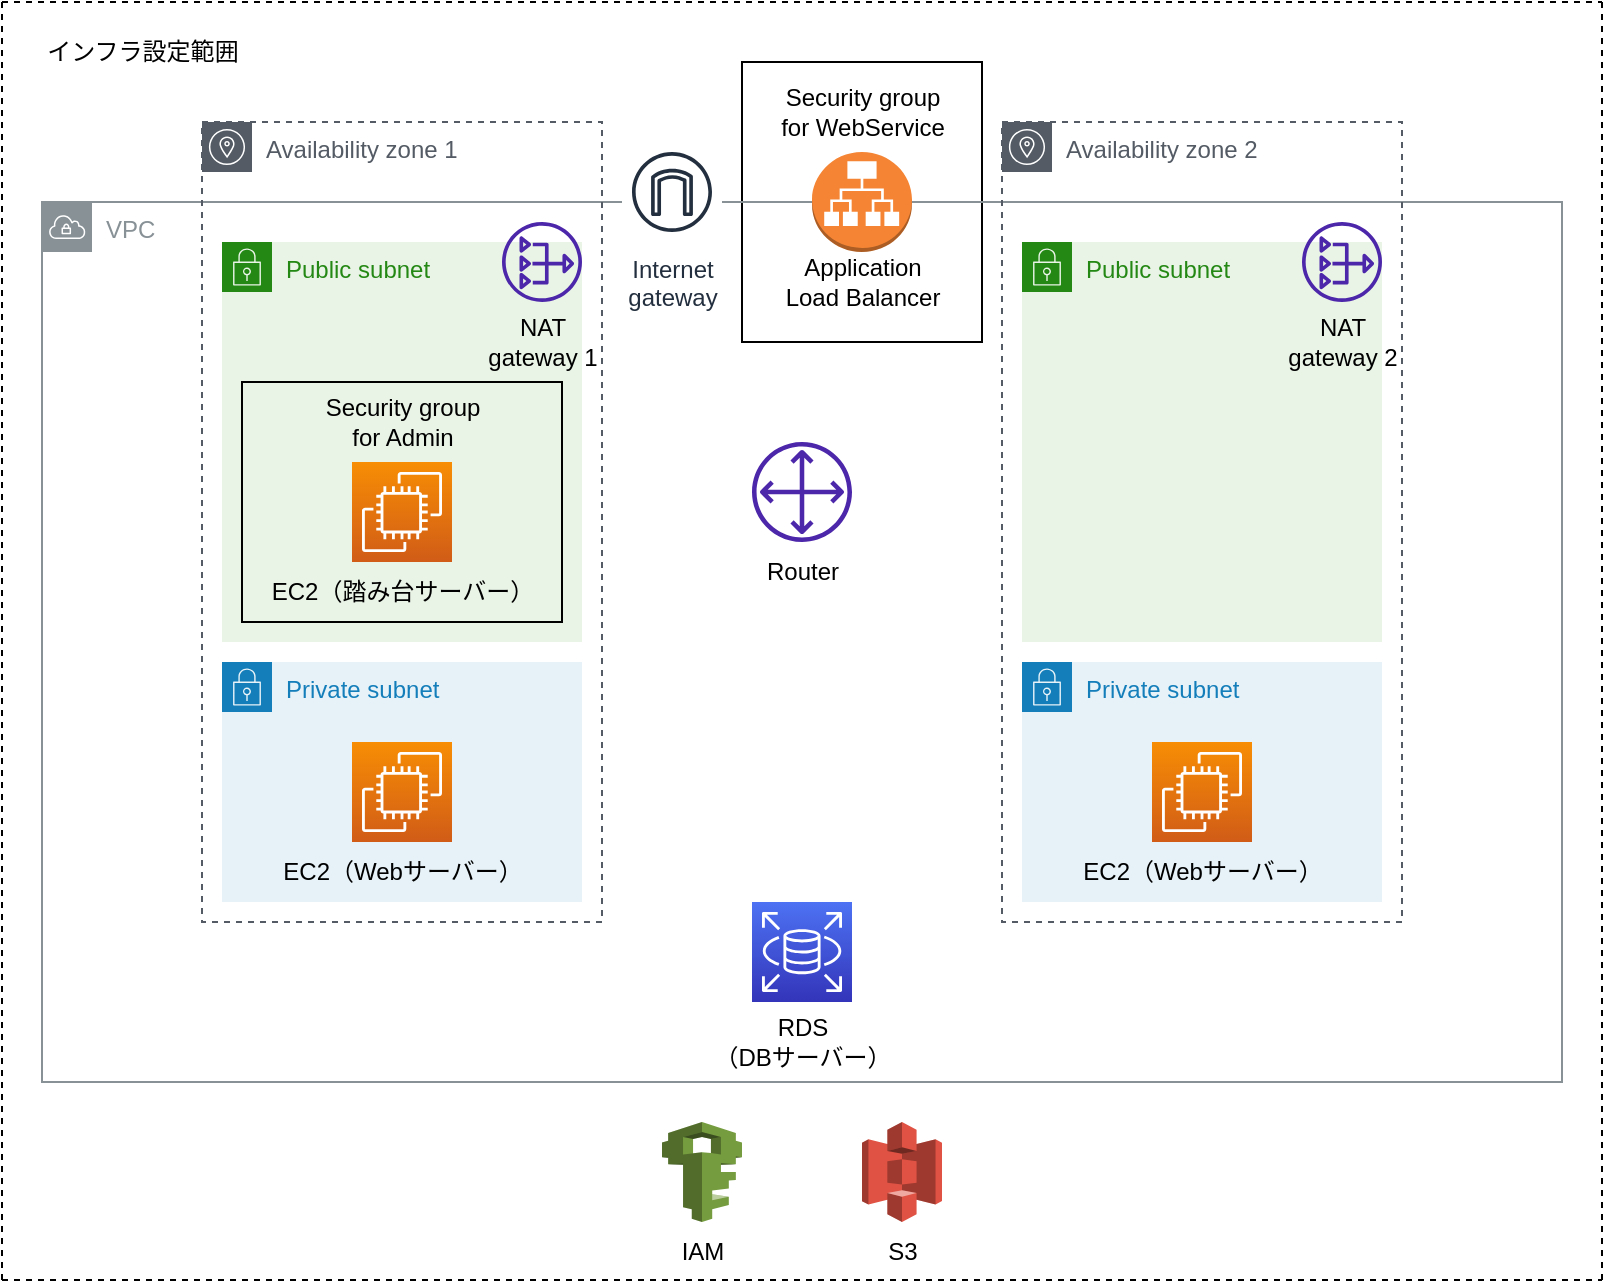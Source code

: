 <mxfile version="20.7.4" type="github"><diagram id="8BHlY3tE8DWPtOnB9h2T" name="ページ1"><mxGraphModel dx="1290" dy="573" grid="1" gridSize="10" guides="1" tooltips="1" connect="1" arrows="1" fold="1" page="1" pageScale="1" pageWidth="827" pageHeight="1169" math="0" shadow="0"><root><mxCell id="0"/><mxCell id="1" parent="0"/><mxCell id="kgsygGmrPeOJzYTUXQbs-28" value="" style="whiteSpace=wrap;html=1;fillColor=none;" parent="1" vertex="1"><mxGeometry x="390" y="70" width="120" height="140" as="geometry"/></mxCell><mxCell id="kgsygGmrPeOJzYTUXQbs-1" value="VPC" style="sketch=0;outlineConnect=0;gradientColor=none;html=1;whiteSpace=wrap;fontSize=12;fontStyle=0;shape=mxgraph.aws4.group;grIcon=mxgraph.aws4.group_vpc;strokeColor=#879196;fillColor=none;verticalAlign=top;align=left;spacingLeft=30;fontColor=#879196;dashed=0;" parent="1" vertex="1"><mxGeometry x="40" y="140" width="760" height="440" as="geometry"/></mxCell><mxCell id="kgsygGmrPeOJzYTUXQbs-2" value="Availability zone 1" style="sketch=0;outlineConnect=0;gradientColor=none;html=1;whiteSpace=wrap;fontSize=12;fontStyle=0;shape=mxgraph.aws4.group;grIcon=mxgraph.aws4.group_availability_zone;strokeColor=#545B64;fillColor=none;verticalAlign=top;align=left;spacingLeft=30;fontColor=#545B64;dashed=1;" parent="1" vertex="1"><mxGeometry x="120" y="100" width="200" height="400" as="geometry"/></mxCell><mxCell id="kgsygGmrPeOJzYTUXQbs-3" value="Availability zone 2" style="sketch=0;outlineConnect=0;gradientColor=none;html=1;whiteSpace=wrap;fontSize=12;fontStyle=0;shape=mxgraph.aws4.group;grIcon=mxgraph.aws4.group_availability_zone;strokeColor=#545B64;fillColor=none;verticalAlign=top;align=left;spacingLeft=30;fontColor=#545B64;dashed=1;" parent="1" vertex="1"><mxGeometry x="520" y="100" width="200" height="400" as="geometry"/></mxCell><mxCell id="kgsygGmrPeOJzYTUXQbs-5" value="Internet&#10;gateway" style="sketch=0;outlineConnect=0;fontColor=#232F3E;gradientColor=none;strokeColor=#232F3E;fillColor=#ffffff;dashed=0;verticalLabelPosition=bottom;verticalAlign=top;align=center;html=1;fontSize=12;fontStyle=0;aspect=fixed;shape=mxgraph.aws4.resourceIcon;resIcon=mxgraph.aws4.internet_gateway;" parent="1" vertex="1"><mxGeometry x="330" y="110" width="50" height="50" as="geometry"/></mxCell><mxCell id="kgsygGmrPeOJzYTUXQbs-8" value="" style="outlineConnect=0;dashed=0;verticalLabelPosition=bottom;verticalAlign=top;align=center;html=1;shape=mxgraph.aws3.application_load_balancer;fillColor=#F58534;gradientColor=none;" parent="1" vertex="1"><mxGeometry x="425" y="115" width="50" height="50" as="geometry"/></mxCell><mxCell id="kgsygGmrPeOJzYTUXQbs-9" value="Security group&lt;br&gt;for WebService" style="text;html=1;align=center;verticalAlign=middle;resizable=0;points=[];autosize=1;strokeColor=none;fillColor=none;" parent="1" vertex="1"><mxGeometry x="395" y="75" width="110" height="40" as="geometry"/></mxCell><mxCell id="kgsygGmrPeOJzYTUXQbs-10" value="Application&lt;br&gt;Load Balancer" style="text;html=1;align=center;verticalAlign=middle;resizable=0;points=[];autosize=1;strokeColor=none;fillColor=none;" parent="1" vertex="1"><mxGeometry x="400" y="160" width="100" height="40" as="geometry"/></mxCell><mxCell id="kgsygGmrPeOJzYTUXQbs-11" value="" style="sketch=0;outlineConnect=0;fontColor=#232F3E;gradientColor=none;fillColor=#4D27AA;strokeColor=none;dashed=0;verticalLabelPosition=bottom;verticalAlign=top;align=center;html=1;fontSize=12;fontStyle=0;aspect=fixed;pointerEvents=1;shape=mxgraph.aws4.customer_gateway;" parent="1" vertex="1"><mxGeometry x="395" y="260" width="50" height="50" as="geometry"/></mxCell><mxCell id="kgsygGmrPeOJzYTUXQbs-12" value="" style="sketch=0;points=[[0,0,0],[0.25,0,0],[0.5,0,0],[0.75,0,0],[1,0,0],[0,1,0],[0.25,1,0],[0.5,1,0],[0.75,1,0],[1,1,0],[0,0.25,0],[0,0.5,0],[0,0.75,0],[1,0.25,0],[1,0.5,0],[1,0.75,0]];outlineConnect=0;fontColor=#232F3E;gradientColor=#4D72F3;gradientDirection=north;fillColor=#3334B9;strokeColor=#ffffff;dashed=0;verticalLabelPosition=bottom;verticalAlign=top;align=center;html=1;fontSize=12;fontStyle=0;aspect=fixed;shape=mxgraph.aws4.resourceIcon;resIcon=mxgraph.aws4.rds;" parent="1" vertex="1"><mxGeometry x="395" y="490" width="50" height="50" as="geometry"/></mxCell><mxCell id="kgsygGmrPeOJzYTUXQbs-13" value="RDS&lt;br&gt;（DBサーバー）" style="text;html=1;align=center;verticalAlign=middle;resizable=0;points=[];autosize=1;strokeColor=none;fillColor=none;" parent="1" vertex="1"><mxGeometry x="365" y="540" width="110" height="40" as="geometry"/></mxCell><mxCell id="kgsygGmrPeOJzYTUXQbs-14" value="Router" style="text;html=1;align=center;verticalAlign=middle;resizable=0;points=[];autosize=1;strokeColor=none;fillColor=none;" parent="1" vertex="1"><mxGeometry x="390" y="310" width="60" height="30" as="geometry"/></mxCell><mxCell id="kgsygGmrPeOJzYTUXQbs-15" value="Public subnet" style="points=[[0,0],[0.25,0],[0.5,0],[0.75,0],[1,0],[1,0.25],[1,0.5],[1,0.75],[1,1],[0.75,1],[0.5,1],[0.25,1],[0,1],[0,0.75],[0,0.5],[0,0.25]];outlineConnect=0;gradientColor=none;html=1;whiteSpace=wrap;fontSize=12;fontStyle=0;container=1;pointerEvents=0;collapsible=0;recursiveResize=0;shape=mxgraph.aws4.group;grIcon=mxgraph.aws4.group_security_group;grStroke=0;strokeColor=#248814;fillColor=#E9F3E6;verticalAlign=top;align=left;spacingLeft=30;fontColor=#248814;dashed=0;" parent="1" vertex="1"><mxGeometry x="130" y="160" width="180" height="200" as="geometry"/></mxCell><mxCell id="kgsygGmrPeOJzYTUXQbs-22" value="" style="rounded=0;whiteSpace=wrap;html=1;fillColor=#E9F3E6;" parent="kgsygGmrPeOJzYTUXQbs-15" vertex="1"><mxGeometry x="10" y="70" width="160" height="120" as="geometry"/></mxCell><mxCell id="kgsygGmrPeOJzYTUXQbs-26" value="" style="sketch=0;points=[[0,0,0],[0.25,0,0],[0.5,0,0],[0.75,0,0],[1,0,0],[0,1,0],[0.25,1,0],[0.5,1,0],[0.75,1,0],[1,1,0],[0,0.25,0],[0,0.5,0],[0,0.75,0],[1,0.25,0],[1,0.5,0],[1,0.75,0]];outlineConnect=0;fontColor=#232F3E;gradientColor=#F78E04;gradientDirection=north;fillColor=#D05C17;strokeColor=#ffffff;dashed=0;verticalLabelPosition=bottom;verticalAlign=top;align=center;html=1;fontSize=12;fontStyle=0;aspect=fixed;shape=mxgraph.aws4.resourceIcon;resIcon=mxgraph.aws4.ec2;" parent="kgsygGmrPeOJzYTUXQbs-15" vertex="1"><mxGeometry x="65" y="110" width="50" height="50" as="geometry"/></mxCell><mxCell id="kgsygGmrPeOJzYTUXQbs-27" value="Security group&lt;br&gt;for Admin" style="text;html=1;align=center;verticalAlign=middle;resizable=0;points=[];autosize=1;strokeColor=none;fillColor=none;" parent="kgsygGmrPeOJzYTUXQbs-15" vertex="1"><mxGeometry x="40" y="70" width="100" height="40" as="geometry"/></mxCell><mxCell id="kgsygGmrPeOJzYTUXQbs-29" value="EC2（踏み台サーバー）" style="text;html=1;align=center;verticalAlign=middle;resizable=0;points=[];autosize=1;strokeColor=none;fillColor=none;" parent="kgsygGmrPeOJzYTUXQbs-15" vertex="1"><mxGeometry x="15" y="160" width="150" height="30" as="geometry"/></mxCell><mxCell id="kgsygGmrPeOJzYTUXQbs-16" value="Public subnet" style="points=[[0,0],[0.25,0],[0.5,0],[0.75,0],[1,0],[1,0.25],[1,0.5],[1,0.75],[1,1],[0.75,1],[0.5,1],[0.25,1],[0,1],[0,0.75],[0,0.5],[0,0.25]];outlineConnect=0;gradientColor=none;html=1;whiteSpace=wrap;fontSize=12;fontStyle=0;container=1;pointerEvents=0;collapsible=0;recursiveResize=0;shape=mxgraph.aws4.group;grIcon=mxgraph.aws4.group_security_group;grStroke=0;strokeColor=#248814;fillColor=#E9F3E6;verticalAlign=top;align=left;spacingLeft=30;fontColor=#248814;dashed=0;" parent="1" vertex="1"><mxGeometry x="530" y="160" width="180" height="200" as="geometry"/></mxCell><mxCell id="kgsygGmrPeOJzYTUXQbs-25" value="NAT&lt;br&gt;gateway 2" style="text;html=1;align=center;verticalAlign=middle;resizable=0;points=[];autosize=1;strokeColor=none;fillColor=none;" parent="kgsygGmrPeOJzYTUXQbs-16" vertex="1"><mxGeometry x="120" y="30" width="80" height="40" as="geometry"/></mxCell><mxCell id="kgsygGmrPeOJzYTUXQbs-17" value="Private subnet" style="points=[[0,0],[0.25,0],[0.5,0],[0.75,0],[1,0],[1,0.25],[1,0.5],[1,0.75],[1,1],[0.75,1],[0.5,1],[0.25,1],[0,1],[0,0.75],[0,0.5],[0,0.25]];outlineConnect=0;gradientColor=none;html=1;whiteSpace=wrap;fontSize=12;fontStyle=0;container=1;pointerEvents=0;collapsible=0;recursiveResize=0;shape=mxgraph.aws4.group;grIcon=mxgraph.aws4.group_security_group;grStroke=0;strokeColor=#147EBA;fillColor=#E6F2F8;verticalAlign=top;align=left;spacingLeft=30;fontColor=#147EBA;dashed=0;" parent="1" vertex="1"><mxGeometry x="130" y="370" width="180" height="120" as="geometry"/></mxCell><mxCell id="kgsygGmrPeOJzYTUXQbs-18" value="Private subnet" style="points=[[0,0],[0.25,0],[0.5,0],[0.75,0],[1,0],[1,0.25],[1,0.5],[1,0.75],[1,1],[0.75,1],[0.5,1],[0.25,1],[0,1],[0,0.75],[0,0.5],[0,0.25]];outlineConnect=0;gradientColor=none;html=1;whiteSpace=wrap;fontSize=12;fontStyle=0;container=1;pointerEvents=0;collapsible=0;recursiveResize=0;shape=mxgraph.aws4.group;grIcon=mxgraph.aws4.group_security_group;grStroke=0;strokeColor=#147EBA;fillColor=#E6F2F8;verticalAlign=top;align=left;spacingLeft=30;fontColor=#147EBA;dashed=0;" parent="1" vertex="1"><mxGeometry x="530" y="370" width="180" height="120" as="geometry"/></mxCell><mxCell id="kgsygGmrPeOJzYTUXQbs-32" value="" style="sketch=0;points=[[0,0,0],[0.25,0,0],[0.5,0,0],[0.75,0,0],[1,0,0],[0,1,0],[0.25,1,0],[0.5,1,0],[0.75,1,0],[1,1,0],[0,0.25,0],[0,0.5,0],[0,0.75,0],[1,0.25,0],[1,0.5,0],[1,0.75,0]];outlineConnect=0;fontColor=#232F3E;gradientColor=#F78E04;gradientDirection=north;fillColor=#D05C17;strokeColor=#ffffff;dashed=0;verticalLabelPosition=bottom;verticalAlign=top;align=center;html=1;fontSize=12;fontStyle=0;aspect=fixed;shape=mxgraph.aws4.resourceIcon;resIcon=mxgraph.aws4.ec2;" parent="kgsygGmrPeOJzYTUXQbs-18" vertex="1"><mxGeometry x="65" y="40" width="50" height="50" as="geometry"/></mxCell><mxCell id="kgsygGmrPeOJzYTUXQbs-19" value="" style="sketch=0;outlineConnect=0;fontColor=#232F3E;gradientColor=none;fillColor=#4D27AA;strokeColor=none;dashed=0;verticalLabelPosition=bottom;verticalAlign=top;align=center;html=1;fontSize=12;fontStyle=0;aspect=fixed;pointerEvents=1;shape=mxgraph.aws4.nat_gateway;" parent="1" vertex="1"><mxGeometry x="270" y="150" width="40" height="40" as="geometry"/></mxCell><mxCell id="kgsygGmrPeOJzYTUXQbs-20" value="NAT&lt;br&gt;gateway 1" style="text;html=1;align=center;verticalAlign=middle;resizable=0;points=[];autosize=1;strokeColor=none;fillColor=none;" parent="1" vertex="1"><mxGeometry x="250" y="190" width="80" height="40" as="geometry"/></mxCell><mxCell id="kgsygGmrPeOJzYTUXQbs-24" value="" style="sketch=0;outlineConnect=0;fontColor=#232F3E;gradientColor=none;fillColor=#4D27AA;strokeColor=none;dashed=0;verticalLabelPosition=bottom;verticalAlign=top;align=center;html=1;fontSize=12;fontStyle=0;aspect=fixed;pointerEvents=1;shape=mxgraph.aws4.nat_gateway;" parent="1" vertex="1"><mxGeometry x="670" y="150" width="40" height="40" as="geometry"/></mxCell><mxCell id="kgsygGmrPeOJzYTUXQbs-30" value="" style="sketch=0;points=[[0,0,0],[0.25,0,0],[0.5,0,0],[0.75,0,0],[1,0,0],[0,1,0],[0.25,1,0],[0.5,1,0],[0.75,1,0],[1,1,0],[0,0.25,0],[0,0.5,0],[0,0.75,0],[1,0.25,0],[1,0.5,0],[1,0.75,0]];outlineConnect=0;fontColor=#232F3E;gradientColor=#F78E04;gradientDirection=north;fillColor=#D05C17;strokeColor=#ffffff;dashed=0;verticalLabelPosition=bottom;verticalAlign=top;align=center;html=1;fontSize=12;fontStyle=0;aspect=fixed;shape=mxgraph.aws4.resourceIcon;resIcon=mxgraph.aws4.ec2;" parent="1" vertex="1"><mxGeometry x="195" y="410" width="50" height="50" as="geometry"/></mxCell><mxCell id="kgsygGmrPeOJzYTUXQbs-31" value="EC2（Webサーバー）" style="text;html=1;align=center;verticalAlign=middle;resizable=0;points=[];autosize=1;strokeColor=none;fillColor=none;" parent="1" vertex="1"><mxGeometry x="150" y="460" width="140" height="30" as="geometry"/></mxCell><mxCell id="kgsygGmrPeOJzYTUXQbs-33" value="EC2（Webサーバー）" style="text;html=1;align=center;verticalAlign=middle;resizable=0;points=[];autosize=1;strokeColor=none;fillColor=none;" parent="1" vertex="1"><mxGeometry x="550" y="460" width="140" height="30" as="geometry"/></mxCell><mxCell id="kgsygGmrPeOJzYTUXQbs-38" value="" style="endArrow=none;dashed=1;html=1;rounded=0;" parent="1" edge="1"><mxGeometry width="50" height="50" relative="1" as="geometry"><mxPoint x="20" y="40" as="sourcePoint"/><mxPoint x="820" y="40" as="targetPoint"/><Array as="points"><mxPoint x="420" y="40"/></Array></mxGeometry></mxCell><mxCell id="kgsygGmrPeOJzYTUXQbs-39" value="" style="endArrow=none;dashed=1;html=1;rounded=0;" parent="1" edge="1"><mxGeometry width="50" height="50" relative="1" as="geometry"><mxPoint x="20" y="679" as="sourcePoint"/><mxPoint x="820" y="679" as="targetPoint"/><Array as="points"><mxPoint x="420" y="679"/></Array></mxGeometry></mxCell><mxCell id="kgsygGmrPeOJzYTUXQbs-40" value="" style="endArrow=none;dashed=1;html=1;rounded=0;" parent="1" edge="1"><mxGeometry width="50" height="50" relative="1" as="geometry"><mxPoint x="20" y="40" as="sourcePoint"/><mxPoint x="20" y="680" as="targetPoint"/></mxGeometry></mxCell><mxCell id="kgsygGmrPeOJzYTUXQbs-41" value="" style="endArrow=none;dashed=1;html=1;rounded=0;" parent="1" edge="1"><mxGeometry width="50" height="50" relative="1" as="geometry"><mxPoint x="820" y="40" as="sourcePoint"/><mxPoint x="820" y="680" as="targetPoint"/></mxGeometry></mxCell><mxCell id="kgsygGmrPeOJzYTUXQbs-42" value="インフラ設定範囲" style="text;html=1;align=center;verticalAlign=middle;resizable=0;points=[];autosize=1;strokeColor=none;fillColor=none;" parent="1" vertex="1"><mxGeometry x="30" y="50" width="120" height="30" as="geometry"/></mxCell><mxCell id="kgsygGmrPeOJzYTUXQbs-48" value="" style="outlineConnect=0;dashed=0;verticalLabelPosition=bottom;verticalAlign=top;align=center;html=1;shape=mxgraph.aws3.iam;fillColor=#759C3E;gradientColor=none;" parent="1" vertex="1"><mxGeometry x="350" y="600" width="40" height="50" as="geometry"/></mxCell><mxCell id="kgsygGmrPeOJzYTUXQbs-51" value="" style="outlineConnect=0;dashed=0;verticalLabelPosition=bottom;verticalAlign=top;align=center;html=1;shape=mxgraph.aws3.s3;fillColor=#E05243;gradientColor=none;" parent="1" vertex="1"><mxGeometry x="450" y="600" width="40" height="50" as="geometry"/></mxCell><mxCell id="kgsygGmrPeOJzYTUXQbs-52" value="IAM" style="text;html=1;align=center;verticalAlign=middle;resizable=0;points=[];autosize=1;strokeColor=none;fillColor=none;" parent="1" vertex="1"><mxGeometry x="350" y="650" width="40" height="30" as="geometry"/></mxCell><mxCell id="kgsygGmrPeOJzYTUXQbs-53" value="S3" style="text;html=1;align=center;verticalAlign=middle;resizable=0;points=[];autosize=1;strokeColor=none;fillColor=none;" parent="1" vertex="1"><mxGeometry x="450" y="650" width="40" height="30" as="geometry"/></mxCell></root></mxGraphModel></diagram></mxfile>